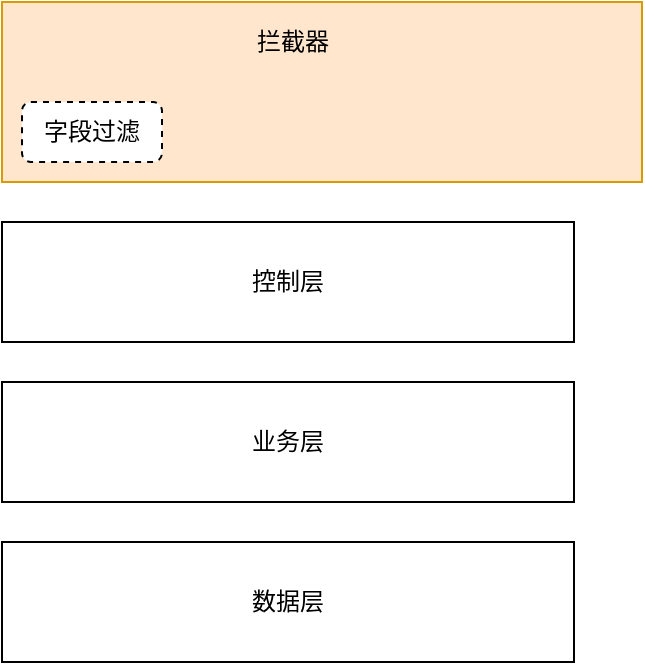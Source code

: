 <mxfile version="14.6.12" type="github">
  <diagram id="ABEOSID_SHD5qHv0914J" name="第 1 页">
    <mxGraphModel dx="1127" dy="771" grid="1" gridSize="10" guides="1" tooltips="1" connect="1" arrows="1" fold="1" page="1" pageScale="1" pageWidth="827" pageHeight="1169" math="0" shadow="0">
      <root>
        <mxCell id="0" />
        <mxCell id="1" parent="0" />
        <mxCell id="ohyRv_92SgE4qDxSToRl-1" value="控制层" style="rounded=0;whiteSpace=wrap;html=1;" vertex="1" parent="1">
          <mxGeometry x="240" y="200" width="286" height="60" as="geometry" />
        </mxCell>
        <mxCell id="ohyRv_92SgE4qDxSToRl-2" value="业务层" style="rounded=0;whiteSpace=wrap;html=1;" vertex="1" parent="1">
          <mxGeometry x="240" y="280" width="286" height="60" as="geometry" />
        </mxCell>
        <mxCell id="ohyRv_92SgE4qDxSToRl-14" value="数据层" style="rounded=0;whiteSpace=wrap;html=1;" vertex="1" parent="1">
          <mxGeometry x="240" y="360" width="286" height="60" as="geometry" />
        </mxCell>
        <mxCell id="ohyRv_92SgE4qDxSToRl-15" value="" style="rounded=0;whiteSpace=wrap;html=1;fillColor=#ffe6cc;strokeColor=#d79b00;" vertex="1" parent="1">
          <mxGeometry x="240" y="90" width="320" height="90" as="geometry" />
        </mxCell>
        <mxCell id="ohyRv_92SgE4qDxSToRl-16" value="字段过滤" style="rounded=1;whiteSpace=wrap;html=1;dashed=1;" vertex="1" parent="1">
          <mxGeometry x="250" y="140" width="70" height="30" as="geometry" />
        </mxCell>
        <mxCell id="ohyRv_92SgE4qDxSToRl-17" value="拦截器" style="text;html=1;align=center;verticalAlign=middle;resizable=0;points=[];autosize=1;strokeColor=none;" vertex="1" parent="1">
          <mxGeometry x="360" y="100" width="50" height="20" as="geometry" />
        </mxCell>
      </root>
    </mxGraphModel>
  </diagram>
</mxfile>
